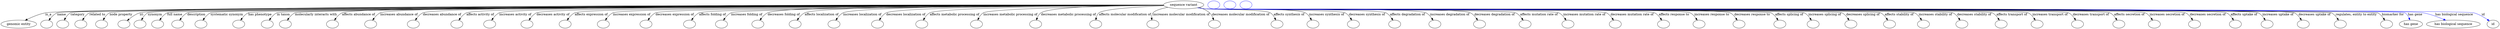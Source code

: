 digraph {
	graph [bb="0,0,9040.9,122"];
	node [label="\N"];
	"sequence variant"	 [height=0.5,
		label="sequence variant",
		pos="4317.9,104",
		width=1.9244];
	"genomic entity"	 [height=0.5,
		pos="62.909,18",
		width=1.7475];
	"sequence variant" -> "genomic entity"	 [label=is_a,
		lp="193.18,61",
		pos="e,92.046,34.103 4248.4,103.77 3714.8,101.96 285.12,89.473 181.36,68 153.43,62.221 123.88,49.759 101.28,38.722"];
	name	 [color=black,
		height=0.5,
		label="",
		pos="170.91,18",
		width=0.75];
	"sequence variant" -> name	 [color=black,
		label=name,
		lp="247.07,61",
		pos="e,184.52,33.986 4248.3,103.7 3713.9,101.4 280.77,85.897 231.59,68 216.52,62.516 202.5,51.535 191.74,41.257",
		style=solid];
	category	 [color=black,
		height=0.5,
		label="",
		pos="242.91,18",
		width=0.75];
	"sequence variant" -> category	 [color=black,
		label=category,
		lp="308.01,61",
		pos="e,251.74,35.313 4248.3,103.78 3717.7,102.08 330.27,90.351 283.72,68 272.89,62.802 263.97,53.191 257.27,43.774",
		style=solid];
	"related to"	 [color=black,
		height=0.5,
		label="",
		pos="314.91,18",
		width=0.75];
	"sequence variant" -> "related to"	 [color=black,
		label="related to",
		lp="379.14,61",
		pos="e,322.69,35.272 4248.2,103.79 3722.5,102.15 397.7,90.881 352.44,68 342.16,62.805 333.96,53.329 327.87,44.012",
		style=solid];
	"node property"	 [color=black,
		height=0.5,
		label="",
		pos="386.91,18",
		width=0.75];
	"sequence variant" -> "node property"	 [color=black,
		label="node property",
		lp="464.98,61",
		pos="e,395.12,35.288 4248.3,103.56 3726.6,100.25 448.06,79.038 425.77,68 415.31,62.825 406.85,53.352 400.52,44.032",
		style=solid];
	iri	 [color=black,
		height=0.5,
		label="",
		pos="458.91,18",
		width=0.75];
	"sequence variant" -> iri	 [color=black,
		label=iri,
		lp="544.13,61",
		pos="e,475.31,32.355 4248.4,103.87 3741.6,102.84 629.94,95.411 537.47,68 517.64,62.124 498.02,49.639 483.34,38.616",
		style=solid];
	synonym	 [color=black,
		height=0.5,
		label="",
		pos="530.91,18",
		width=0.75];
	"sequence variant" -> synonym	 [color=black,
		label=synonym,
		lp="597.58,61",
		pos="e,539.7,35.308 4248.5,103.74 3740.5,101.76 614.64,88.743 571.57,68 560.77,62.796 551.88,53.185 545.2,43.768",
		style=solid];
	"full name"	 [color=black,
		height=0.5,
		label="",
		pos="602.91,18",
		width=0.75];
	"sequence variant" -> "full name"	 [color=black,
		label="full name",
		lp="671.54,61",
		pos="e,612.04,35.319 4248.3,103.72 3745.3,101.62 686.96,88.049 644.65,68 633.7,62.81 624.6,53.201 617.72,43.783",
		style=solid];
	description	 [color=black,
		height=0.5,
		label="",
		pos="674.91,18",
		width=0.75];
	"sequence variant" -> description	 [color=black,
		label=description,
		lp="752.01,61",
		pos="e,684.98,34.863 4248.5,103.68 3752.4,101.37 762.54,86.667 720.7,68 708.9,62.733 698.79,52.782 691.1,43.136",
		style=solid];
	"systematic synonym"	 [color=black,
		height=0.5,
		label="",
		pos="759.91,18",
		width=0.75];
	"sequence variant" -> "systematic synonym"	 [color=black,
		label="systematic synonym",
		lp="863.88,61",
		pos="e,770.07,34.865 4248.6,103.66 3759.6,101.26 846.8,86.15 805.97,68 794.13,62.734 783.97,52.784 776.23,43.138",
		style=solid];
	"has phenotype"	 [color=black,
		height=0.5,
		label="",
		pos="896.91,18",
		width=0.75];
	"sequence variant" -> "has phenotype"	 [color=black,
		label="has phenotype",
		lp="983.15,61",
		pos="e,906.9,34.858 4248.3,103.64 3769.4,101.09 981.53,85.532 942.43,68 930.66,62.726 920.62,52.774 912.98,43.129",
		style=solid];
	"in taxon"	 [color=black,
		height=0.5,
		label="",
		pos="997.91,18",
		width=0.75];
	"sequence variant" -> "in taxon"	 [color=black,
		label="in taxon",
		lp="1069.7,61",
		pos="e,1008.8,34.882 4248.3,103.97 3781.5,103.7 1122.6,100.72 1046.4,68 1034.1,62.704 1023.3,52.608 1015.1,42.867",
		style=solid];
	"molecularly interacts with"	 [color=black,
		height=0.5,
		label="",
		pos="1069.9,18",
		width=0.75];
	"sequence variant" -> "molecularly interacts with"	 [color=black,
		label="molecularly interacts with",
		lp="1187,61",
		pos="e,1079.7,35.334 4248.5,103.61 3784.5,100.92 1150.6,84.961 1113.7,68 1102.4,62.776 1092.8,53.026 1085.5,43.513",
		style=solid];
	"affects abundance of"	 [color=black,
		height=0.5,
		label="",
		pos="1236.9,18",
		width=0.75];
	"sequence variant" -> "affects abundance of"	 [color=black,
		label="affects abundance of",
		lp="1341.7,61",
		pos="e,1247.2,34.86 4248.4,103.93 3801.8,103.39 1353.4,99.037 1283.3,68 1271.4,62.729 1261.2,52.778 1253.4,43.133",
		style=solid];
	"increases abundance of"	 [color=black,
		height=0.5,
		label="",
		pos="1375.9,18",
		width=0.75];
	"sequence variant" -> "increases abundance of"	 [color=black,
		label="increases abundance of",
		lp="1487.8,61",
		pos="e,1386.1,34.856 4248.4,103.89 3814.1,103.13 1488.7,97.653 1422.1,68 1410.2,62.723 1400,52.771 1392.3,43.127",
		style=solid];
	"decreases abundance of"	 [color=black,
		height=0.5,
		label="",
		pos="1528.9,18",
		width=0.75];
	"sequence variant" -> "decreases abundance of"	 [color=black,
		label="decreases abundance of",
		lp="1641,61",
		pos="e,1539,34.85 4248.4,103.85 3827.7,102.82 1637.6,96.139 1574.8,68 1563,62.715 1552.8,52.762 1545.1,43.119",
		style=solid];
	"affects activity of"	 [color=black,
		height=0.5,
		label="",
		pos="1683.9,18",
		width=0.75];
	"sequence variant" -> "affects activity of"	 [color=black,
		label="affects activity of",
		lp="1779.8,61",
		pos="e,1694.1,34.85 4248.4,103.79 3842.1,102.44 1789.4,94.342 1730.2,68 1718.3,62.715 1708.1,52.762 1700.3,43.119",
		style=solid];
	"increases activity of"	 [color=black,
		height=0.5,
		label="",
		pos="1804.9,18",
		width=0.75];
	"sequence variant" -> "increases activity of"	 [color=black,
		label="increases activity of",
		lp="1907.9,61",
		pos="e,1815.1,34.845 4248.5,103.74 3853.7,102.17 1907.2,93.138 1851,68 1839.1,62.709 1829,52.755 1821.2,43.113",
		style=solid];
	"decreases activity of"	 [color=black,
		height=0.5,
		label="",
		pos="1939.9,18",
		width=0.75];
	"sequence variant" -> "decreases activity of"	 [color=black,
		label="decreases activity of",
		lp="2043,61",
		pos="e,1950,34.838 4248.6,103.68 3867,101.84 2038.5,91.804 1985.6,68 1973.9,62.7 1963.8,52.745 1956.1,43.104",
		style=solid];
	"affects expression of"	 [color=black,
		height=0.5,
		label="",
		pos="2076.9,18",
		width=0.75];
	"sequence variant" -> "affects expression of"	 [color=black,
		label="affects expression of",
		lp="2180.7,61",
		pos="e,2086.9,34.831 4248.5,103.62 3880.3,101.49 2171.9,90.435 2122.3,68 2110.6,62.691 2100.6,52.734 2092.9,43.095",
		style=solid];
	"increases expression of"	 [color=black,
		height=0.5,
		label="",
		pos="2215.9,18",
		width=0.75];
	"sequence variant" -> "increases expression of"	 [color=black,
		label="increases expression of",
		lp="2326.8,61",
		pos="e,2225.8,34.824 4248.5,103.54 3894.9,101.11 2307.3,89.019 2261.1,68 2249.4,62.681 2239.4,52.723 2231.8,43.086",
		style=solid];
	"decreases expression of"	 [color=black,
		height=0.5,
		label="",
		pos="2368.9,18",
		width=0.75];
	"sequence variant" -> "decreases expression of"	 [color=black,
		label="decreases expression of",
		lp="2480,61",
		pos="e,2378.7,34.815 4248.5,103.44 3910.9,100.64 2456.3,87.464 2413.7,68 2402.1,62.669 2392.2,52.71 2384.7,43.074",
		style=solid];
	"affects folding of"	 [color=black,
		height=0.5,
		label="",
		pos="2523.9,18",
		width=0.75];
	"sequence variant" -> "affects folding of"	 [color=black,
		label="affects folding of",
		lp="2617,61",
		pos="e,2533.7,34.807 4248.6,103.33 3928.6,100.12 2607.6,85.808 2568.7,68 2557.1,62.66 2547.2,52.699 2539.7,43.065",
		style=solid];
	"increases folding of"	 [color=black,
		height=0.5,
		label="",
		pos="2642.9,18",
		width=0.75];
	"sequence variant" -> "increases folding of"	 [color=black,
		label="increases folding of",
		lp="2743.1,61",
		pos="e,2652.6,34.798 4248.5,103.22 3942.1,99.68 2723.5,84.588 2687.5,68 2675.9,62.648 2666,52.686 2658.6,43.054",
		style=solid];
	"decreases folding of"	 [color=black,
		height=0.5,
		label="",
		pos="2775.9,18",
		width=0.75];
	"sequence variant" -> "decreases folding of"	 [color=black,
		label="decreases folding of",
		lp="2877.3,61",
		pos="e,2785.9,35.281 4248.2,103.87 3961.5,103.14 2885.6,98.387 2820.2,68 2808.8,62.709 2799.1,52.948 2791.7,43.446",
		style=solid];
	"affects localization of"	 [color=black,
		height=0.5,
		label="",
		pos="2911.9,18",
		width=0.75];
	"sequence variant" -> "affects localization of"	 [color=black,
		label="affects localization of",
		lp="3015.4,61",
		pos="e,2921.5,35.258 4248.6,103.72 3979.1,102.45 3013.7,95.955 2954.9,68 2943.8,62.734 2934.5,53.112 2927.4,43.706",
		style=solid];
	"increases localization of"	 [color=black,
		height=0.5,
		label="",
		pos="3055.9,18",
		width=0.75];
	"sequence variant" -> "increases localization of"	 [color=black,
		label="increases localization of",
		lp="3165.5,61",
		pos="e,3065.1,35.233 4248.2,103.52 3997,101.59 3149.6,93.232 3097.6,68 3086.7,62.702 3077.7,53.075 3070.8,43.673",
		style=solid];
	"decreases localization of"	 [color=black,
		height=0.5,
		label="",
		pos="3213.9,18",
		width=0.75];
	"sequence variant" -> "decreases localization of"	 [color=black,
		label="decreases localization of",
		lp="3323.7,61",
		pos="e,3222.7,35.201 4248.6,103.24 4019.6,100.5 3298.8,90.167 3254.3,68 3243.6,62.663 3234.8,53.029 3228.1,43.633",
		style=solid];
	"affects metabolic processing of"	 [color=black,
		height=0.5,
		label="",
		pos="3374.9,18",
		width=0.75];
	"sequence variant" -> "affects metabolic processing of"	 [color=black,
		label="affects metabolic processing of",
		lp="3500.1,61",
		pos="e,3383.1,35.641 4248.7,102.86 4043.3,99.277 3449.5,87.285 3412.6,68 3402.5,62.727 3394.4,53.419 3388.3,44.251",
		style=solid];
	"increases metabolic processing of"	 [color=black,
		height=0.5,
		label="",
		pos="3571.9,18",
		width=0.75];
	"sequence variant" -> "increases metabolic processing of"	 [color=black,
		label="increases metabolic processing of",
		lp="3699.2,61",
		pos="e,3578.4,35.532 4248.8,102.21 4075.1,97.473 3632,83.906 3604.4,68 3595.2,62.708 3588.2,53.647 3583,44.68",
		style=solid];
	"decreases metabolic processing of"	 [color=black,
		height=0.5,
		label="",
		pos="3783.9,18",
		width=0.75];
	"sequence variant" -> "decreases metabolic processing of"	 [color=black,
		label="decreases metabolic processing of",
		lp="3905.3,61",
		pos="e,3788.1,35.829 4248.6,102.87 4117.9,100.19 3844.7,91.79 3809,68 3801.1,62.676 3795.5,54.013 3791.7,45.381",
		style=solid];
	"affects molecular modification of"	 [color=black,
		height=0.5,
		label="",
		pos="3997.9,18",
		width=0.75];
	"sequence variant" -> "affects molecular modification of"	 [color=black,
		label="affects molecular modification of",
		lp="4106.9,61",
		pos="e,3998.6,36.415 4250.3,99.923 4166,94.245 4030.8,82.949 4012.9,68 4006.5,62.592 4002.8,54.534 4000.6,46.457",
		style=solid];
	"increases molecular modification of"	 [color=black,
		height=0.5,
		label="",
		pos="4206.9,18",
		width=0.75];
	"sequence variant" -> "increases molecular modification of"	 [color=black,
		label="increases molecular modification of",
		lp="4308,61",
		pos="e,4202.4,35.813 4264,92.623 4239.7,86.309 4214.9,77.76 4207.7,68 4203.1,61.755 4201.6,53.777 4201.6,46.036",
		style=solid];
	"decreases molecular modification of"	 [color=black,
		height=0.5,
		label="",
		pos="4429.9,18",
		width=0.75];
	"sequence variant" -> "decreases molecular modification of"	 [color=black,
		label="decreases molecular modification of",
		lp="4519.2,61",
		pos="e,4425.6,36.187 4368.6,91.498 4382.7,86.1 4397,78.526 4407.9,68 4414.2,61.908 4418.8,53.698 4422.2,45.693",
		style=solid];
	"affects synthesis of"	 [color=black,
		height=0.5,
		label="",
		pos="4655.9,18",
		width=0.75];
	"sequence variant" -> "affects synthesis of"	 [color=black,
		label="affects synthesis of",
		lp="4692.4,61",
		pos="e,4649.7,35.896 4367.6,91.368 4377,89.323 4386.7,87.416 4395.9,86 4446.4,78.24 4581.3,94.556 4624.9,68 4633.7,62.637 4640.4,53.73 \
4645.3,44.907",
		style=solid];
	"increases synthesis of"	 [color=black,
		height=0.5,
		label="",
		pos="4785.9,18",
		width=0.75];
	"sequence variant" -> "increases synthesis of"	 [color=black,
		label="increases synthesis of",
		lp="4827.6,61",
		pos="e,4778.3,35.576 4367.2,91.251 4376.7,89.19 4386.5,87.308 4395.9,86 4434.9,80.551 4715.3,86.84 4749.9,68 4759.6,62.704 4767.4,53.518 \
4773.2,44.452",
		style=solid];
	"decreases synthesis of"	 [color=black,
		height=0.5,
		label="",
		pos="4929.9,18",
		width=0.75];
	"sequence variant" -> "decreases synthesis of"	 [color=black,
		label="decreases synthesis of",
		lp="4970.7,61",
		pos="e,4921.6,35.66 4366.7,91.231 4376.4,89.145 4386.4,87.258 4395.9,86 4450.6,78.767 4843,93.397 4891.9,68 4902,62.749 4910.2,53.444 \
4916.4,44.274",
		style=solid];
	"affects degradation of"	 [color=black,
		height=0.5,
		label="",
		pos="5076.9,18",
		width=0.75];
	"sequence variant" -> "affects degradation of"	 [color=black,
		label="affects degradation of",
		lp="5115.8,61",
		pos="e,5068.3,35.221 4366.7,91.169 4376.3,89.088 4386.4,87.219 4395.9,86 4466.6,76.945 4973.1,99.763 5036.9,68 5047.6,62.688 5056.3,53.059 \
5062.9,43.659",
		style=solid];
	"increases degradation of"	 [color=black,
		height=0.5,
		label="",
		pos="5221.9,18",
		width=0.75];
	"sequence variant" -> "increases degradation of"	 [color=black,
		label="increases degradation of",
		lp="5266.9,61",
		pos="e,5213,35.254 4366.7,91.13 4376.3,89.052 4386.4,87.194 4395.9,86 4439.2,80.567 5141.7,87.11 5180.9,68 5191.7,62.729 5200.7,53.106 \
5207.4,43.7",
		style=solid];
	"decreases degradation of"	 [color=black,
		height=0.5,
		label="",
		pos="5380.9,18",
		width=0.75];
	"sequence variant" -> "decreases degradation of"	 [color=black,
		label="decreases degradation of",
		lp="5427.1,61",
		pos="e,5371.7,35.281 4366.7,91.1 4376.3,89.026 4386.4,87.176 4395.9,86 4447.9,79.574 5291.6,90.584 5338.9,68 5349.9,62.763 5359,53.145 \
5365.9,43.734",
		style=solid];
	"affects mutation rate of"	 [color=black,
		height=0.5,
		label="",
		pos="5541.9,18",
		width=0.75];
	"sequence variant" -> "affects mutation rate of"	 [color=black,
		label="affects mutation rate of",
		lp="5583.9,61",
		pos="e,5532.7,35.293 4366.7,91.079 4376.3,89.006 4386.4,87.163 4395.9,86 4456.8,78.562 5444.5,94.362 5499.9,68 5510.9,62.778 5520,53.163 \
5527,43.75",
		style=solid];
	"increases mutation rate of"	 [color=black,
		height=0.5,
		label="",
		pos="5694.9,18",
		width=0.75];
	"sequence variant" -> "increases mutation rate of"	 [color=black,
		label="increases mutation rate of",
		lp="5744,61",
		pos="e,5685.7,35.302 4366.7,91.064 4376.3,88.993 4386.4,87.153 4395.9,86 4465.2,77.6 5589.8,97.952 5652.9,68 5663.9,62.789 5673,53.176 \
5680,43.761",
		style=solid];
	"decreases mutation rate of"	 [color=black,
		height=0.5,
		label="",
		pos="5861.9,18",
		width=0.75];
	"sequence variant" -> "decreases mutation rate of"	 [color=black,
		label="decreases mutation rate of",
		lp="5912.2,61",
		pos="e,5852.7,35.309 4366.7,91.051 4376.3,88.981 4386.4,87.145 4395.9,86 4435.2,81.275 5784.2,84.935 5819.9,68 5830.9,62.798 5840,53.187 \
5847,43.77",
		style=solid];
	"affects response to"	 [color=black,
		height=0.5,
		label="",
		pos="6031.9,18",
		width=0.75];
	"sequence variant" -> "affects response to"	 [color=black,
		label="affects response to",
		lp="6060.9,61",
		pos="e,6022.7,35.315 4366.7,91.041 4376.3,88.971 4386.4,87.139 4395.9,86 4439.9,80.741 5949.9,86.93 5989.9,68 6000.9,62.805 6010,53.195 \
6017,43.778",
		style=solid];
	"increases response to"	 [color=black,
		height=0.5,
		label="",
		pos="6158.9,18",
		width=0.75];
	"sequence variant" -> "increases response to"	 [color=black,
		label="increases response to",
		lp="6195,61",
		pos="e,6149.7,35.319 4366.7,91.035 4376.3,88.966 4386.4,87.135 4395.9,86 4443.4,80.342 6073.7,88.419 6116.9,68 6127.9,62.81 6137,53.201 \
6144,43.782",
		style=solid];
	"decreases response to"	 [color=black,
		height=0.5,
		label="",
		pos="6299.9,18",
		width=0.75];
	"sequence variant" -> "decreases response to"	 [color=black,
		label="decreases response to",
		lp="6337.2,61",
		pos="e,6290.7,35.323 4366.3,91.119 4376,89.013 4386.2,87.148 4395.9,86 4447.3,79.899 6211.1,90.074 6257.9,68 6268.9,62.814 6278,53.206 \
6285,43.787",
		style=solid];
	"affects splicing of"	 [color=black,
		height=0.5,
		label="",
		pos="6443.9,18",
		width=0.75];
	"sequence variant" -> "affects splicing of"	 [color=black,
		label="affects splicing of",
		lp="6470.9,61",
		pos="e,6434.7,35.326 4366.3,91.113 4376,89.008 4386.2,87.144 4395.9,86 4451.2,79.446 6351.5,91.763 6401.9,68 6412.9,62.818 6422,53.21 \
6429,43.791",
		style=solid];
	"increases splicing of"	 [color=black,
		height=0.5,
		label="",
		pos="6566.9,18",
		width=0.75];
	"sequence variant" -> "increases splicing of"	 [color=black,
		label="increases splicing of",
		lp="6601.1,61",
		pos="e,6557.7,35.328 4366.3,91.11 4376,89.005 4386.2,87.142 4395.9,86 4454.6,79.059 6471.4,93.206 6524.9,68 6535.9,62.821 6545.1,53.213 \
6552,43.794",
		style=solid];
	"decreases splicing of"	 [color=black,
		height=0.5,
		label="",
		pos="6703.9,18",
		width=0.75];
	"sequence variant" -> "decreases splicing of"	 [color=black,
		label="decreases splicing of",
		lp="6739.2,61",
		pos="e,6694.7,35.33 4366.3,91.106 4376,89.001 4386.2,87.139 4395.9,86 4458.4,78.629 6605,94.814 6661.9,68 6672.9,62.824 6682.1,53.217 \
6689,43.796",
		style=solid];
	"affects stability of"	 [color=black,
		height=0.5,
		label="",
		pos="6843.9,18",
		width=0.75];
	"sequence variant" -> "affects stability of"	 [color=black,
		label="affects stability of",
		lp="6871.3,61",
		pos="e,6834.7,35.332 4366.3,91.102 4376,88.998 4386.2,87.137 4395.9,86 4462.3,78.189 6741.4,96.456 6801.9,68 6812.9,62.826 6822.1,53.22 \
6829,43.799",
		style=solid];
	"increases stability of"	 [color=black,
		height=0.5,
		label="",
		pos="6967.9,18",
		width=0.75];
	"sequence variant" -> "increases stability of"	 [color=black,
		label="increases stability of",
		lp="7002.4,61",
		pos="e,6958.7,35.334 4366.3,91.099 4376,88.995 4386.2,87.135 4395.9,86 4465.7,77.799 6862.3,97.911 6925.9,68 6936.9,62.828 6946.1,53.222 \
6953,43.801",
		style=solid];
	"decreases stability of"	 [color=black,
		height=0.5,
		label="",
		pos="7105.9,18",
		width=0.75];
	"sequence variant" -> "decreases stability of"	 [color=black,
		label="decreases stability of",
		lp="7141.6,61",
		pos="e,7096.7,35.336 4366.3,91.096 4376,88.993 4386.2,87.133 4395.9,86 4469.5,77.365 6996.8,99.53 7063.9,68 7074.9,62.83 7084.1,53.224 \
7091,43.803",
		style=solid];
	"affects transport of"	 [color=black,
		height=0.5,
		label="",
		pos="7245.9,18",
		width=0.75];
	"sequence variant" -> "affects transport of"	 [color=black,
		label="affects transport of",
		lp="7275.7,61",
		pos="e,7236.7,35.337 4366.3,91.094 4376,88.99 4386.2,87.132 4395.9,86 4434.6,81.463 7168.6,84.586 7203.9,68 7214.9,62.832 7224.1,53.226 \
7231,43.805",
		style=solid];
	"increases transport of"	 [color=black,
		height=0.5,
		label="",
		pos="7373.9,18",
		width=0.75];
	"sequence variant" -> "increases transport of"	 [color=black,
		label="increases transport of",
		lp="7410.8,61",
		pos="e,7364.7,35.338 4366.3,91.092 4376,88.989 4386.2,87.13 4395.9,86 4436.4,81.261 7295,85.337 7331.9,68 7342.9,62.834 7352.1,53.228 \
7359,43.806",
		style=solid];
	"decreases transport of"	 [color=black,
		height=0.5,
		label="",
		pos="7516.9,18",
		width=0.75];
	"sequence variant" -> "decreases transport of"	 [color=black,
		label="decreases transport of",
		lp="7554.9,61",
		pos="e,7507.7,35.34 4366.3,91.09 4376,88.987 4386.2,87.129 4395.9,86 4438.4,81.037 7436.2,86.176 7474.9,68 7485.9,62.835 7495.1,53.23 \
7502,43.808",
		style=solid];
	"affects secretion of"	 [color=black,
		height=0.5,
		label="",
		pos="7661.9,18",
		width=0.75];
	"sequence variant" -> "affects secretion of"	 [color=black,
		label="affects secretion of",
		lp="7692,61",
		pos="e,7652.7,35.341 4366.3,91.088 4376,88.985 4386.2,87.128 4395.9,86 4440.4,80.809 7579.4,87.027 7619.9,68 7630.9,62.837 7640.1,53.232 \
7647,43.81",
		style=solid];
	"increases secretion of"	 [color=black,
		height=0.5,
		label="",
		pos="7790.9,18",
		width=0.75];
	"sequence variant" -> "increases secretion of"	 [color=black,
		label="increases secretion of",
		lp="7828.2,61",
		pos="e,7781.7,35.342 4366.3,91.086 4376,88.983 4386.2,87.127 4395.9,86 4442.2,80.606 7706.7,87.783 7748.9,68 7759.9,62.838 7769.1,53.233 \
7776,43.811",
		style=solid];
	"decreases secretion of"	 [color=black,
		height=0.5,
		label="",
		pos="7933.9,18",
		width=0.75];
	"sequence variant" -> "decreases secretion of"	 [color=black,
		label="decreases secretion of",
		lp="7972.3,61",
		pos="e,7924.7,35.343 4366.3,91.084 4376,88.982 4386.2,87.126 4395.9,86 4444.1,80.381 7847.9,88.622 7891.9,68 7902.9,62.839 7912.1,53.234 \
7919,43.812",
		style=solid];
	"affects uptake of"	 [color=black,
		height=0.5,
		label="",
		pos="8079.9,18",
		width=0.75];
	"sequence variant" -> "affects uptake of"	 [color=black,
		label="affects uptake of",
		lp="8103.4,61",
		pos="e,8070.7,35.344 4366.3,91.083 4376,88.98 4386.2,87.125 4395.9,86 4446.2,80.152 7992.1,89.479 8037.9,68 8048.9,62.84 8058.1,53.236 \
8065,43.813",
		style=solid];
	"increases uptake of"	 [color=black,
		height=0.5,
		label="",
		pos="8195.9,18",
		width=0.75];
	"sequence variant" -> "increases uptake of"	 [color=black,
		label="increases uptake of",
		lp="8226.6,61",
		pos="e,8186.7,35.344 4366.3,91.081 4376,88.979 4386.2,87.124 4395.9,86 4447.8,79.97 8106.7,90.159 8153.9,68 8164.9,62.841 8174.1,53.237 \
8181,43.814",
		style=solid];
	"decreases uptake of"	 [color=black,
		height=0.5,
		label="",
		pos="8325.9,18",
		width=0.75];
	"sequence variant" -> "decreases uptake of"	 [color=black,
		label="decreases uptake of",
		lp="8357.7,61",
		pos="e,8316.7,35.345 4366.3,91.08 4376,88.978 4386.2,87.123 4395.9,86 4449.5,79.765 8235,90.922 8283.9,68 8294.9,62.842 8304.1,53.238 \
8311,43.815",
		style=solid];
	"regulates, entity to entity"	 [color=black,
		height=0.5,
		label="",
		pos="8458.9,18",
		width=0.75];
	"sequence variant" -> "regulates, entity to entity"	 [color=black,
		label="regulates, entity to entity",
		lp="8505.5,61",
		pos="e,8449.7,35.346 4366.3,91.079 4376,88.977 4386.2,87.122 4395.9,86 4451.4,79.556 8366.3,91.702 8416.9,68 8427.9,62.843 8437.1,53.239 \
8444,43.816",
		style=solid];
	"biomarker for"	 [color=black,
		height=0.5,
		label="",
		pos="8620.9,18",
		width=0.75];
	"sequence variant" -> "biomarker for"	 [color=black,
		label="biomarker for",
		lp="8636.6,61",
		pos="e,8611.7,35.346 4366.3,91.078 4376,88.976 4386.2,87.122 4395.9,86 4453.6,79.302 8526.3,92.653 8578.9,68 8589.9,62.844 8599.1,53.24 \
8606,43.817",
		style=solid];
	"has gene"	 [height=0.5,
		pos="8713.9,18",
		width=1.1333];
	"sequence variant" -> "has gene"	 [color=blue,
		label="has gene",
		lp="8720.2,61",
		pos="e,8706.7,35.755 4366.3,91.077 4376,88.975 4386.2,87.121 4395.9,86 4455,79.145 8626.2,95.582 8678.9,68 8688.6,62.915 8696.2,53.769 \
8701.8,44.677",
		style=solid];
	"has biological sequence"	 [height=0.5,
		pos="8866.9,18",
		width=2.6136];
	"sequence variant" -> "has biological sequence"	 [color=blue,
		label="has biological sequence",
		lp="8859.4,61",
		pos="e,8836,35.135 4366.3,91.076 4376,88.974 4386.2,87.121 4395.9,86 4516,72.069 8630.5,92.315 8748.9,68 8776,62.441 8804.6,50.5 8826.8,\
39.681",
		style=solid];
	id	 [height=0.5,
		pos="9013.9,18",
		width=0.75];
	"sequence variant" -> id	 [color=blue,
		label=id,
		lp="8966.4,61",
		pos="e,8996.5,32.162 4366.3,91.075 4376,88.973 4386.2,87.12 4395.9,86 4521,71.5 8808.5,101.65 8929.9,68 8951.2,62.109 8972.5,49.317 8988.3,\
38.147",
		style=solid];
	"sequence variant has gene"	 [color=blue,
		height=0.5,
		label="",
		pos="4431.9,104",
		width=0.75];
	"sequence variant has biological sequence"	 [color=blue,
		height=0.5,
		label="",
		pos="4503.9,104",
		width=0.75];
	"sequence variant id"	 [color=blue,
		height=0.5,
		label="",
		pos="4575.9,104",
		width=0.75];
}
